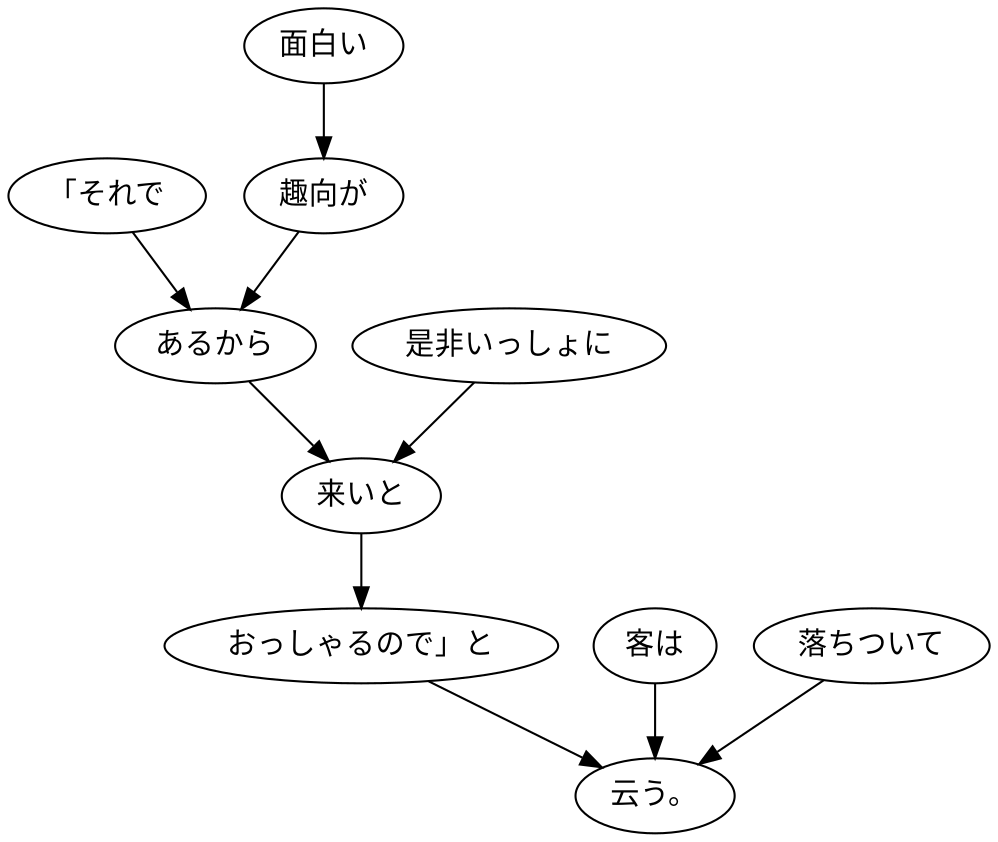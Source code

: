 digraph graph766 {
	node0 [label="「それで"];
	node1 [label="面白い"];
	node2 [label="趣向が"];
	node3 [label="あるから"];
	node4 [label="是非いっしょに"];
	node5 [label="来いと"];
	node6 [label="おっしゃるので」と"];
	node7 [label="客は"];
	node8 [label="落ちついて"];
	node9 [label="云う。"];
	node0 -> node3;
	node1 -> node2;
	node2 -> node3;
	node3 -> node5;
	node4 -> node5;
	node5 -> node6;
	node6 -> node9;
	node7 -> node9;
	node8 -> node9;
}

